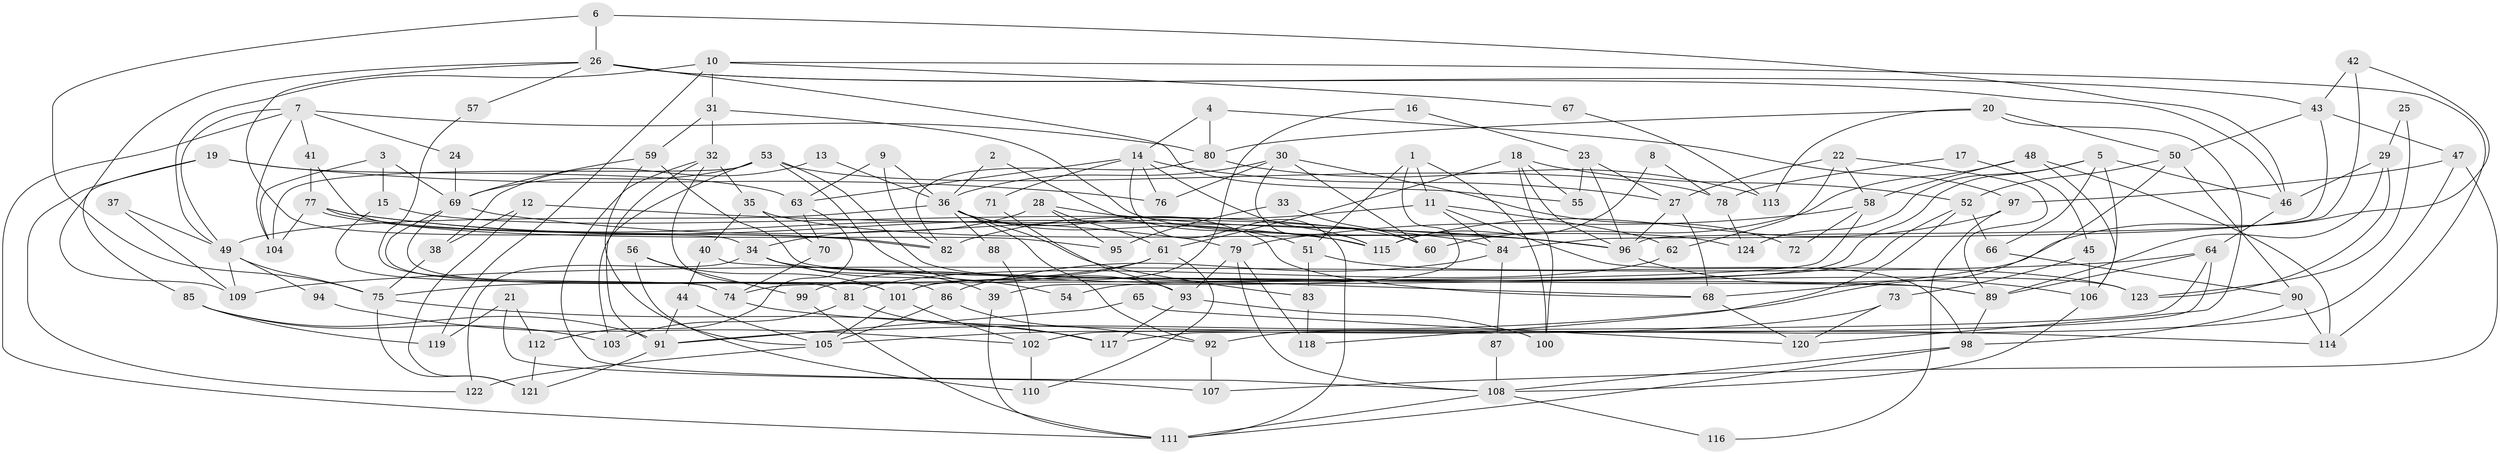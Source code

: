 // coarse degree distribution, {2: 0.16129032258064516, 8: 0.06451612903225806, 10: 0.04838709677419355, 5: 0.14516129032258066, 12: 0.016129032258064516, 6: 0.08064516129032258, 11: 0.06451612903225806, 3: 0.1774193548387097, 9: 0.03225806451612903, 4: 0.16129032258064516, 14: 0.016129032258064516, 7: 0.03225806451612903}
// Generated by graph-tools (version 1.1) at 2025/50/03/04/25 22:50:55]
// undirected, 124 vertices, 248 edges
graph export_dot {
  node [color=gray90,style=filled];
  1;
  2;
  3;
  4;
  5;
  6;
  7;
  8;
  9;
  10;
  11;
  12;
  13;
  14;
  15;
  16;
  17;
  18;
  19;
  20;
  21;
  22;
  23;
  24;
  25;
  26;
  27;
  28;
  29;
  30;
  31;
  32;
  33;
  34;
  35;
  36;
  37;
  38;
  39;
  40;
  41;
  42;
  43;
  44;
  45;
  46;
  47;
  48;
  49;
  50;
  51;
  52;
  53;
  54;
  55;
  56;
  57;
  58;
  59;
  60;
  61;
  62;
  63;
  64;
  65;
  66;
  67;
  68;
  69;
  70;
  71;
  72;
  73;
  74;
  75;
  76;
  77;
  78;
  79;
  80;
  81;
  82;
  83;
  84;
  85;
  86;
  87;
  88;
  89;
  90;
  91;
  92;
  93;
  94;
  95;
  96;
  97;
  98;
  99;
  100;
  101;
  102;
  103;
  104;
  105;
  106;
  107;
  108;
  109;
  110;
  111;
  112;
  113;
  114;
  115;
  116;
  117;
  118;
  119;
  120;
  121;
  122;
  123;
  124;
  1 -- 51;
  1 -- 100;
  1 -- 11;
  1 -- 39;
  2 -- 115;
  2 -- 36;
  3 -- 69;
  3 -- 104;
  3 -- 15;
  4 -- 97;
  4 -- 14;
  4 -- 80;
  5 -- 46;
  5 -- 106;
  5 -- 66;
  5 -- 101;
  5 -- 124;
  6 -- 46;
  6 -- 26;
  6 -- 75;
  7 -- 49;
  7 -- 111;
  7 -- 24;
  7 -- 41;
  7 -- 80;
  7 -- 104;
  8 -- 78;
  8 -- 115;
  9 -- 36;
  9 -- 82;
  9 -- 63;
  10 -- 114;
  10 -- 49;
  10 -- 31;
  10 -- 67;
  10 -- 119;
  11 -- 82;
  11 -- 62;
  11 -- 84;
  11 -- 98;
  12 -- 96;
  12 -- 121;
  12 -- 38;
  13 -- 36;
  13 -- 38;
  14 -- 63;
  14 -- 27;
  14 -- 71;
  14 -- 76;
  14 -- 111;
  14 -- 115;
  15 -- 74;
  15 -- 60;
  16 -- 101;
  16 -- 23;
  17 -- 78;
  17 -- 45;
  18 -- 96;
  18 -- 61;
  18 -- 52;
  18 -- 55;
  18 -- 100;
  19 -- 85;
  19 -- 122;
  19 -- 63;
  19 -- 76;
  20 -- 50;
  20 -- 80;
  20 -- 113;
  20 -- 120;
  21 -- 112;
  21 -- 119;
  21 -- 107;
  22 -- 58;
  22 -- 89;
  22 -- 27;
  22 -- 62;
  23 -- 55;
  23 -- 96;
  23 -- 27;
  24 -- 69;
  25 -- 29;
  25 -- 123;
  26 -- 34;
  26 -- 109;
  26 -- 43;
  26 -- 46;
  26 -- 55;
  26 -- 57;
  27 -- 68;
  27 -- 96;
  28 -- 96;
  28 -- 34;
  28 -- 61;
  28 -- 95;
  29 -- 89;
  29 -- 46;
  29 -- 123;
  30 -- 76;
  30 -- 115;
  30 -- 36;
  30 -- 60;
  30 -- 72;
  31 -- 32;
  31 -- 59;
  31 -- 124;
  32 -- 35;
  32 -- 86;
  32 -- 91;
  32 -- 108;
  33 -- 95;
  33 -- 60;
  34 -- 89;
  34 -- 39;
  34 -- 54;
  34 -- 122;
  35 -- 70;
  35 -- 40;
  35 -- 96;
  36 -- 68;
  36 -- 49;
  36 -- 51;
  36 -- 83;
  36 -- 88;
  36 -- 92;
  37 -- 49;
  37 -- 109;
  38 -- 75;
  39 -- 111;
  40 -- 44;
  40 -- 68;
  41 -- 77;
  41 -- 95;
  42 -- 96;
  42 -- 43;
  42 -- 68;
  43 -- 84;
  43 -- 47;
  43 -- 50;
  44 -- 91;
  44 -- 105;
  45 -- 73;
  45 -- 106;
  46 -- 64;
  47 -- 92;
  47 -- 97;
  47 -- 107;
  48 -- 106;
  48 -- 60;
  48 -- 58;
  48 -- 114;
  49 -- 75;
  49 -- 94;
  49 -- 109;
  50 -- 52;
  50 -- 90;
  50 -- 91;
  51 -- 83;
  51 -- 123;
  52 -- 66;
  52 -- 54;
  52 -- 118;
  53 -- 123;
  53 -- 104;
  53 -- 69;
  53 -- 78;
  53 -- 93;
  53 -- 103;
  56 -- 101;
  56 -- 99;
  56 -- 110;
  57 -- 74;
  58 -- 79;
  58 -- 72;
  58 -- 74;
  59 -- 105;
  59 -- 69;
  59 -- 89;
  61 -- 110;
  61 -- 75;
  61 -- 99;
  62 -- 81;
  63 -- 70;
  63 -- 112;
  64 -- 117;
  64 -- 89;
  64 -- 102;
  64 -- 109;
  65 -- 91;
  65 -- 120;
  66 -- 90;
  67 -- 113;
  68 -- 120;
  69 -- 81;
  69 -- 84;
  69 -- 101;
  70 -- 74;
  71 -- 93;
  73 -- 120;
  73 -- 105;
  74 -- 114;
  75 -- 117;
  75 -- 121;
  77 -- 82;
  77 -- 82;
  77 -- 79;
  77 -- 104;
  77 -- 115;
  78 -- 124;
  79 -- 108;
  79 -- 93;
  79 -- 118;
  80 -- 82;
  80 -- 113;
  81 -- 103;
  81 -- 117;
  83 -- 118;
  84 -- 86;
  84 -- 87;
  85 -- 91;
  85 -- 103;
  85 -- 119;
  86 -- 92;
  86 -- 105;
  87 -- 108;
  88 -- 102;
  89 -- 98;
  90 -- 98;
  90 -- 114;
  91 -- 121;
  92 -- 107;
  93 -- 117;
  93 -- 100;
  94 -- 102;
  96 -- 106;
  97 -- 115;
  97 -- 116;
  98 -- 111;
  98 -- 108;
  99 -- 111;
  101 -- 102;
  101 -- 105;
  102 -- 110;
  105 -- 122;
  106 -- 108;
  108 -- 111;
  108 -- 116;
  112 -- 121;
}
